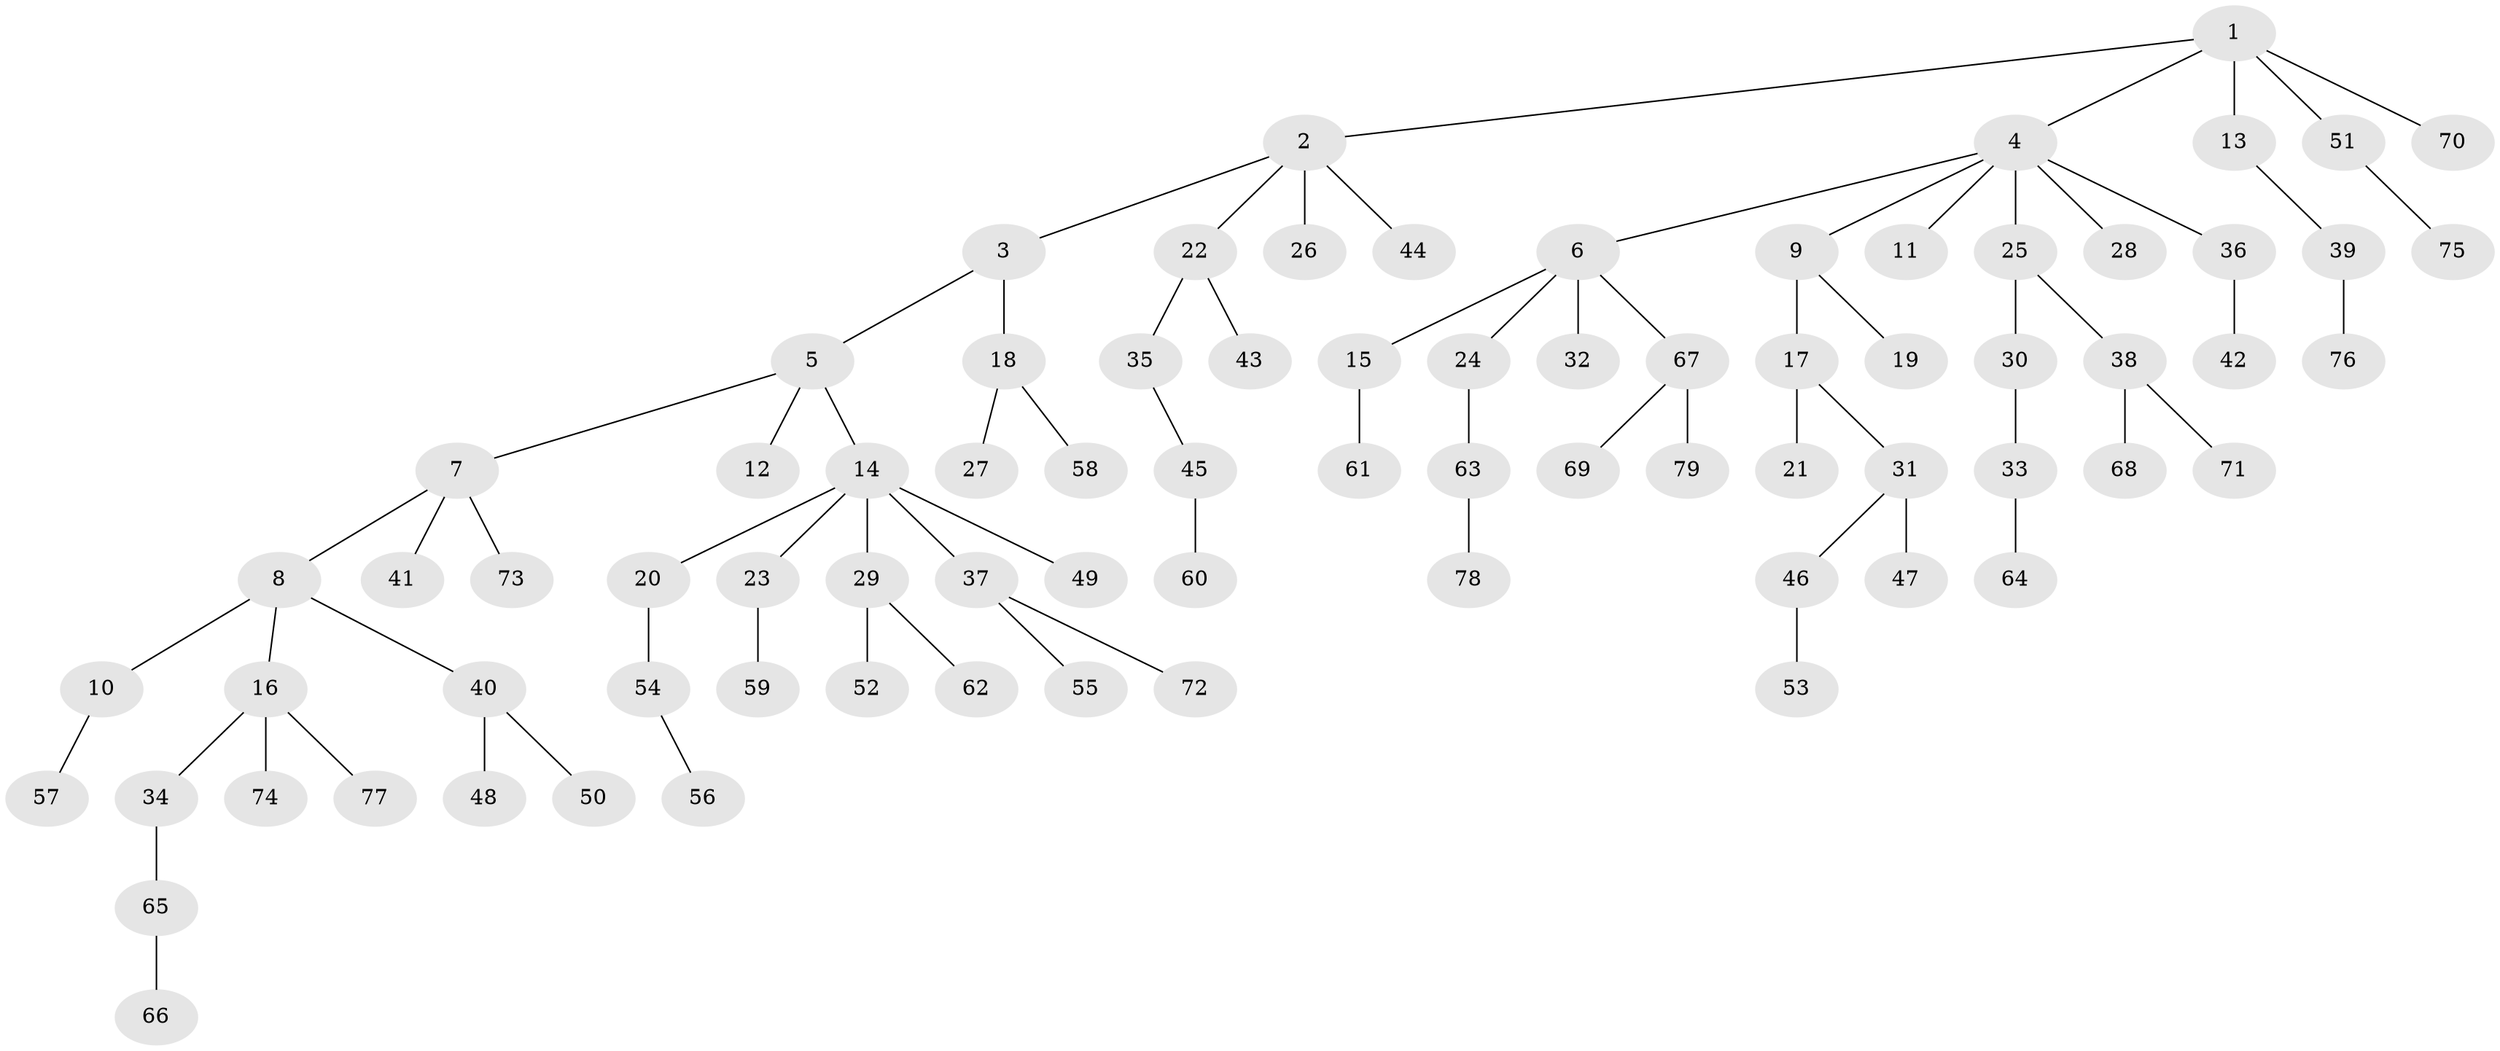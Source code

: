 // Generated by graph-tools (version 1.1) at 2025/11/02/27/25 16:11:25]
// undirected, 79 vertices, 78 edges
graph export_dot {
graph [start="1"]
  node [color=gray90,style=filled];
  1;
  2;
  3;
  4;
  5;
  6;
  7;
  8;
  9;
  10;
  11;
  12;
  13;
  14;
  15;
  16;
  17;
  18;
  19;
  20;
  21;
  22;
  23;
  24;
  25;
  26;
  27;
  28;
  29;
  30;
  31;
  32;
  33;
  34;
  35;
  36;
  37;
  38;
  39;
  40;
  41;
  42;
  43;
  44;
  45;
  46;
  47;
  48;
  49;
  50;
  51;
  52;
  53;
  54;
  55;
  56;
  57;
  58;
  59;
  60;
  61;
  62;
  63;
  64;
  65;
  66;
  67;
  68;
  69;
  70;
  71;
  72;
  73;
  74;
  75;
  76;
  77;
  78;
  79;
  1 -- 2;
  1 -- 4;
  1 -- 13;
  1 -- 51;
  1 -- 70;
  2 -- 3;
  2 -- 22;
  2 -- 26;
  2 -- 44;
  3 -- 5;
  3 -- 18;
  4 -- 6;
  4 -- 9;
  4 -- 11;
  4 -- 25;
  4 -- 28;
  4 -- 36;
  5 -- 7;
  5 -- 12;
  5 -- 14;
  6 -- 15;
  6 -- 24;
  6 -- 32;
  6 -- 67;
  7 -- 8;
  7 -- 41;
  7 -- 73;
  8 -- 10;
  8 -- 16;
  8 -- 40;
  9 -- 17;
  9 -- 19;
  10 -- 57;
  13 -- 39;
  14 -- 20;
  14 -- 23;
  14 -- 29;
  14 -- 37;
  14 -- 49;
  15 -- 61;
  16 -- 34;
  16 -- 74;
  16 -- 77;
  17 -- 21;
  17 -- 31;
  18 -- 27;
  18 -- 58;
  20 -- 54;
  22 -- 35;
  22 -- 43;
  23 -- 59;
  24 -- 63;
  25 -- 30;
  25 -- 38;
  29 -- 52;
  29 -- 62;
  30 -- 33;
  31 -- 46;
  31 -- 47;
  33 -- 64;
  34 -- 65;
  35 -- 45;
  36 -- 42;
  37 -- 55;
  37 -- 72;
  38 -- 68;
  38 -- 71;
  39 -- 76;
  40 -- 48;
  40 -- 50;
  45 -- 60;
  46 -- 53;
  51 -- 75;
  54 -- 56;
  63 -- 78;
  65 -- 66;
  67 -- 69;
  67 -- 79;
}
